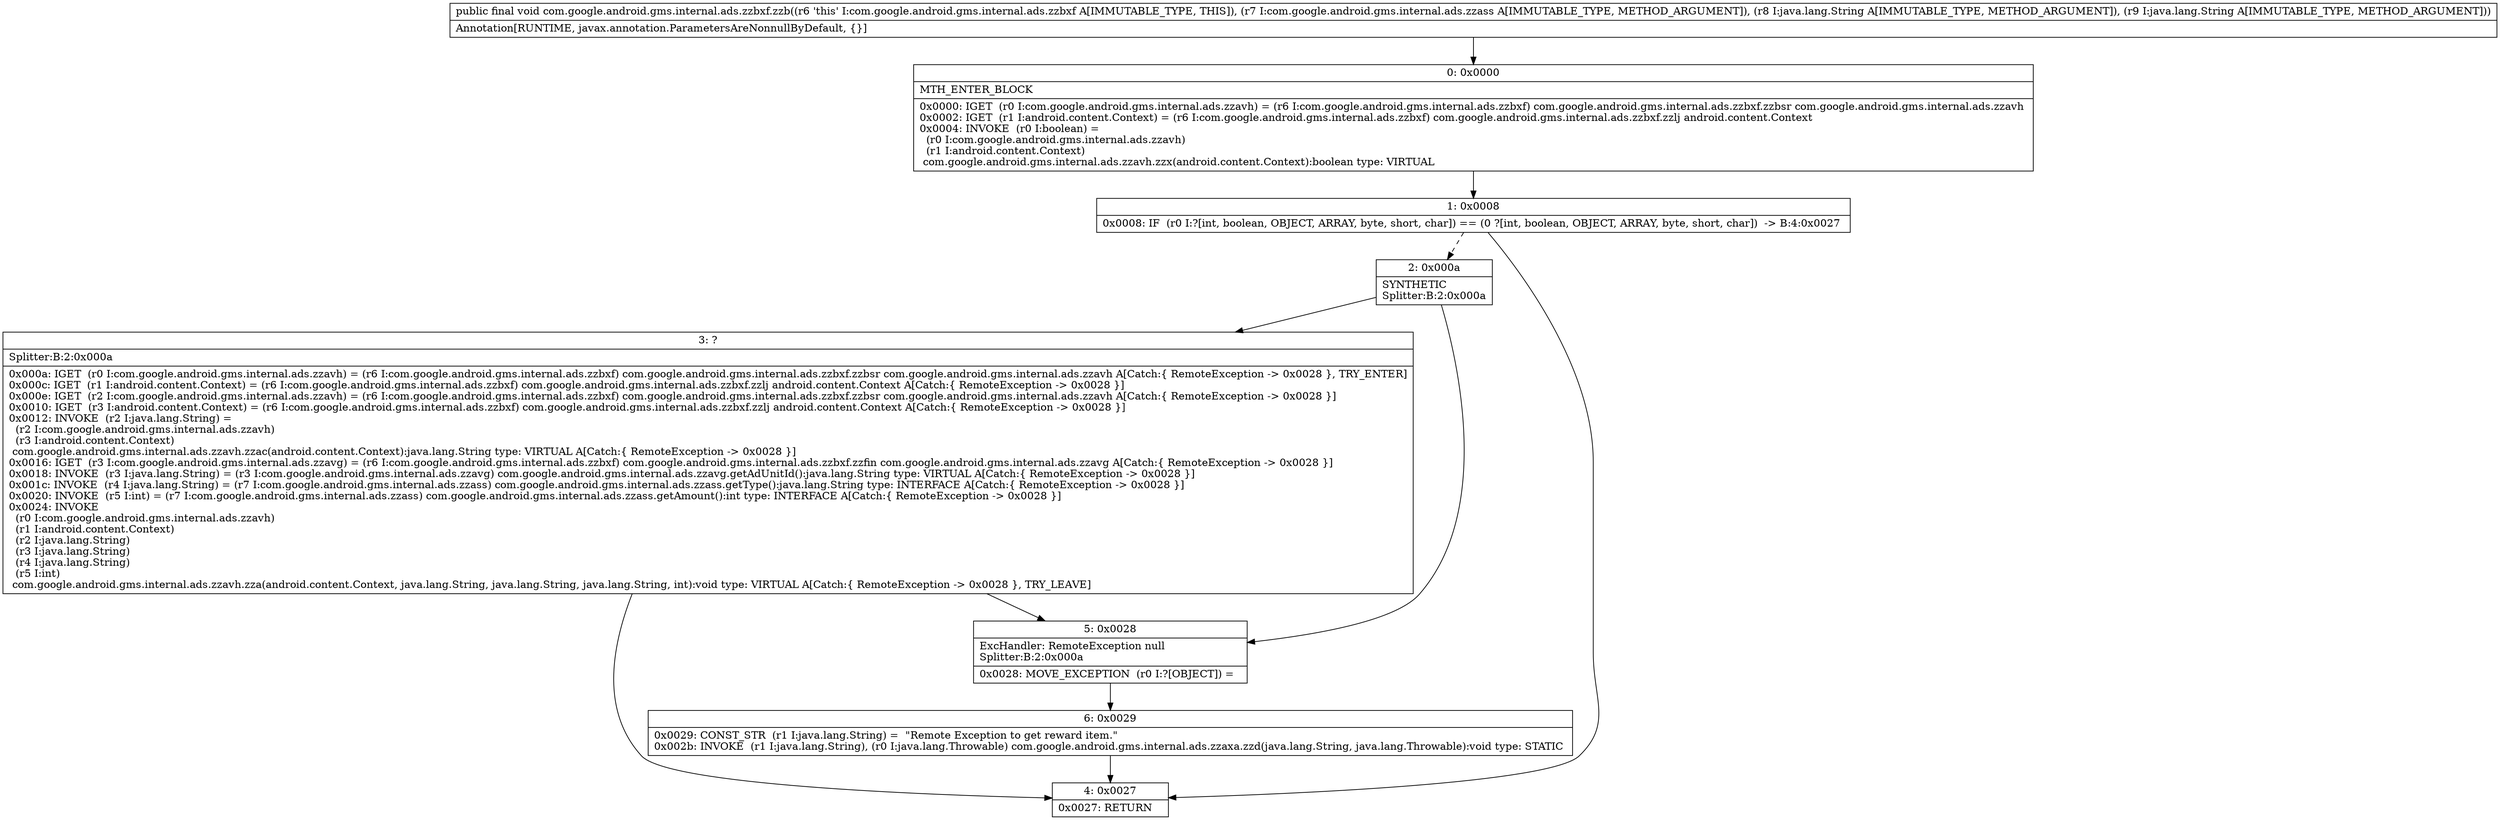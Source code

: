 digraph "CFG forcom.google.android.gms.internal.ads.zzbxf.zzb(Lcom\/google\/android\/gms\/internal\/ads\/zzass;Ljava\/lang\/String;Ljava\/lang\/String;)V" {
Node_0 [shape=record,label="{0\:\ 0x0000|MTH_ENTER_BLOCK\l|0x0000: IGET  (r0 I:com.google.android.gms.internal.ads.zzavh) = (r6 I:com.google.android.gms.internal.ads.zzbxf) com.google.android.gms.internal.ads.zzbxf.zzbsr com.google.android.gms.internal.ads.zzavh \l0x0002: IGET  (r1 I:android.content.Context) = (r6 I:com.google.android.gms.internal.ads.zzbxf) com.google.android.gms.internal.ads.zzbxf.zzlj android.content.Context \l0x0004: INVOKE  (r0 I:boolean) = \l  (r0 I:com.google.android.gms.internal.ads.zzavh)\l  (r1 I:android.content.Context)\l com.google.android.gms.internal.ads.zzavh.zzx(android.content.Context):boolean type: VIRTUAL \l}"];
Node_1 [shape=record,label="{1\:\ 0x0008|0x0008: IF  (r0 I:?[int, boolean, OBJECT, ARRAY, byte, short, char]) == (0 ?[int, boolean, OBJECT, ARRAY, byte, short, char])  \-\> B:4:0x0027 \l}"];
Node_2 [shape=record,label="{2\:\ 0x000a|SYNTHETIC\lSplitter:B:2:0x000a\l}"];
Node_3 [shape=record,label="{3\:\ ?|Splitter:B:2:0x000a\l|0x000a: IGET  (r0 I:com.google.android.gms.internal.ads.zzavh) = (r6 I:com.google.android.gms.internal.ads.zzbxf) com.google.android.gms.internal.ads.zzbxf.zzbsr com.google.android.gms.internal.ads.zzavh A[Catch:\{ RemoteException \-\> 0x0028 \}, TRY_ENTER]\l0x000c: IGET  (r1 I:android.content.Context) = (r6 I:com.google.android.gms.internal.ads.zzbxf) com.google.android.gms.internal.ads.zzbxf.zzlj android.content.Context A[Catch:\{ RemoteException \-\> 0x0028 \}]\l0x000e: IGET  (r2 I:com.google.android.gms.internal.ads.zzavh) = (r6 I:com.google.android.gms.internal.ads.zzbxf) com.google.android.gms.internal.ads.zzbxf.zzbsr com.google.android.gms.internal.ads.zzavh A[Catch:\{ RemoteException \-\> 0x0028 \}]\l0x0010: IGET  (r3 I:android.content.Context) = (r6 I:com.google.android.gms.internal.ads.zzbxf) com.google.android.gms.internal.ads.zzbxf.zzlj android.content.Context A[Catch:\{ RemoteException \-\> 0x0028 \}]\l0x0012: INVOKE  (r2 I:java.lang.String) = \l  (r2 I:com.google.android.gms.internal.ads.zzavh)\l  (r3 I:android.content.Context)\l com.google.android.gms.internal.ads.zzavh.zzac(android.content.Context):java.lang.String type: VIRTUAL A[Catch:\{ RemoteException \-\> 0x0028 \}]\l0x0016: IGET  (r3 I:com.google.android.gms.internal.ads.zzavg) = (r6 I:com.google.android.gms.internal.ads.zzbxf) com.google.android.gms.internal.ads.zzbxf.zzfin com.google.android.gms.internal.ads.zzavg A[Catch:\{ RemoteException \-\> 0x0028 \}]\l0x0018: INVOKE  (r3 I:java.lang.String) = (r3 I:com.google.android.gms.internal.ads.zzavg) com.google.android.gms.internal.ads.zzavg.getAdUnitId():java.lang.String type: VIRTUAL A[Catch:\{ RemoteException \-\> 0x0028 \}]\l0x001c: INVOKE  (r4 I:java.lang.String) = (r7 I:com.google.android.gms.internal.ads.zzass) com.google.android.gms.internal.ads.zzass.getType():java.lang.String type: INTERFACE A[Catch:\{ RemoteException \-\> 0x0028 \}]\l0x0020: INVOKE  (r5 I:int) = (r7 I:com.google.android.gms.internal.ads.zzass) com.google.android.gms.internal.ads.zzass.getAmount():int type: INTERFACE A[Catch:\{ RemoteException \-\> 0x0028 \}]\l0x0024: INVOKE  \l  (r0 I:com.google.android.gms.internal.ads.zzavh)\l  (r1 I:android.content.Context)\l  (r2 I:java.lang.String)\l  (r3 I:java.lang.String)\l  (r4 I:java.lang.String)\l  (r5 I:int)\l com.google.android.gms.internal.ads.zzavh.zza(android.content.Context, java.lang.String, java.lang.String, java.lang.String, int):void type: VIRTUAL A[Catch:\{ RemoteException \-\> 0x0028 \}, TRY_LEAVE]\l}"];
Node_4 [shape=record,label="{4\:\ 0x0027|0x0027: RETURN   \l}"];
Node_5 [shape=record,label="{5\:\ 0x0028|ExcHandler: RemoteException null\lSplitter:B:2:0x000a\l|0x0028: MOVE_EXCEPTION  (r0 I:?[OBJECT]) =  \l}"];
Node_6 [shape=record,label="{6\:\ 0x0029|0x0029: CONST_STR  (r1 I:java.lang.String) =  \"Remote Exception to get reward item.\" \l0x002b: INVOKE  (r1 I:java.lang.String), (r0 I:java.lang.Throwable) com.google.android.gms.internal.ads.zzaxa.zzd(java.lang.String, java.lang.Throwable):void type: STATIC \l}"];
MethodNode[shape=record,label="{public final void com.google.android.gms.internal.ads.zzbxf.zzb((r6 'this' I:com.google.android.gms.internal.ads.zzbxf A[IMMUTABLE_TYPE, THIS]), (r7 I:com.google.android.gms.internal.ads.zzass A[IMMUTABLE_TYPE, METHOD_ARGUMENT]), (r8 I:java.lang.String A[IMMUTABLE_TYPE, METHOD_ARGUMENT]), (r9 I:java.lang.String A[IMMUTABLE_TYPE, METHOD_ARGUMENT]))  | Annotation[RUNTIME, javax.annotation.ParametersAreNonnullByDefault, \{\}]\l}"];
MethodNode -> Node_0;
Node_0 -> Node_1;
Node_1 -> Node_2[style=dashed];
Node_1 -> Node_4;
Node_2 -> Node_3;
Node_2 -> Node_5;
Node_3 -> Node_4;
Node_3 -> Node_5;
Node_5 -> Node_6;
Node_6 -> Node_4;
}

